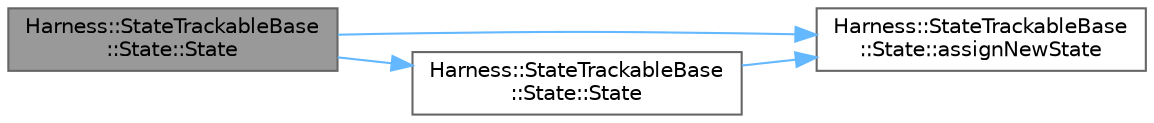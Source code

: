 digraph "Harness::StateTrackableBase::State::State"
{
 // LATEX_PDF_SIZE
  bgcolor="transparent";
  edge [fontname=Helvetica,fontsize=10,labelfontname=Helvetica,labelfontsize=10];
  node [fontname=Helvetica,fontsize=10,shape=box,height=0.2,width=0.4];
  rankdir="LR";
  Node1 [id="Node000001",label="Harness::StateTrackableBase\l::State::State",height=0.2,width=0.4,color="gray40", fillcolor="grey60", style="filled", fontcolor="black",tooltip=" "];
  Node1 -> Node2 [id="edge1_Node000001_Node000002",color="steelblue1",style="solid",tooltip=" "];
  Node2 [id="Node000002",label="Harness::StateTrackableBase\l::State::assignNewState",height=0.2,width=0.4,color="grey40", fillcolor="white", style="filled",URL="$class_harness_1_1_state_trackable_base_1_1_state.html#aa910f088f6fac85f3ddf99179cd9fd4a",tooltip=" "];
  Node1 -> Node3 [id="edge2_Node000001_Node000003",color="steelblue1",style="solid",tooltip=" "];
  Node3 [id="Node000003",label="Harness::StateTrackableBase\l::State::State",height=0.2,width=0.4,color="grey40", fillcolor="white", style="filled",URL="$class_harness_1_1_state_trackable_base_1_1_state.html#ad2d1c4fca251e307ad51351a56b20361",tooltip=" "];
  Node3 -> Node2 [id="edge3_Node000003_Node000002",color="steelblue1",style="solid",tooltip=" "];
}
